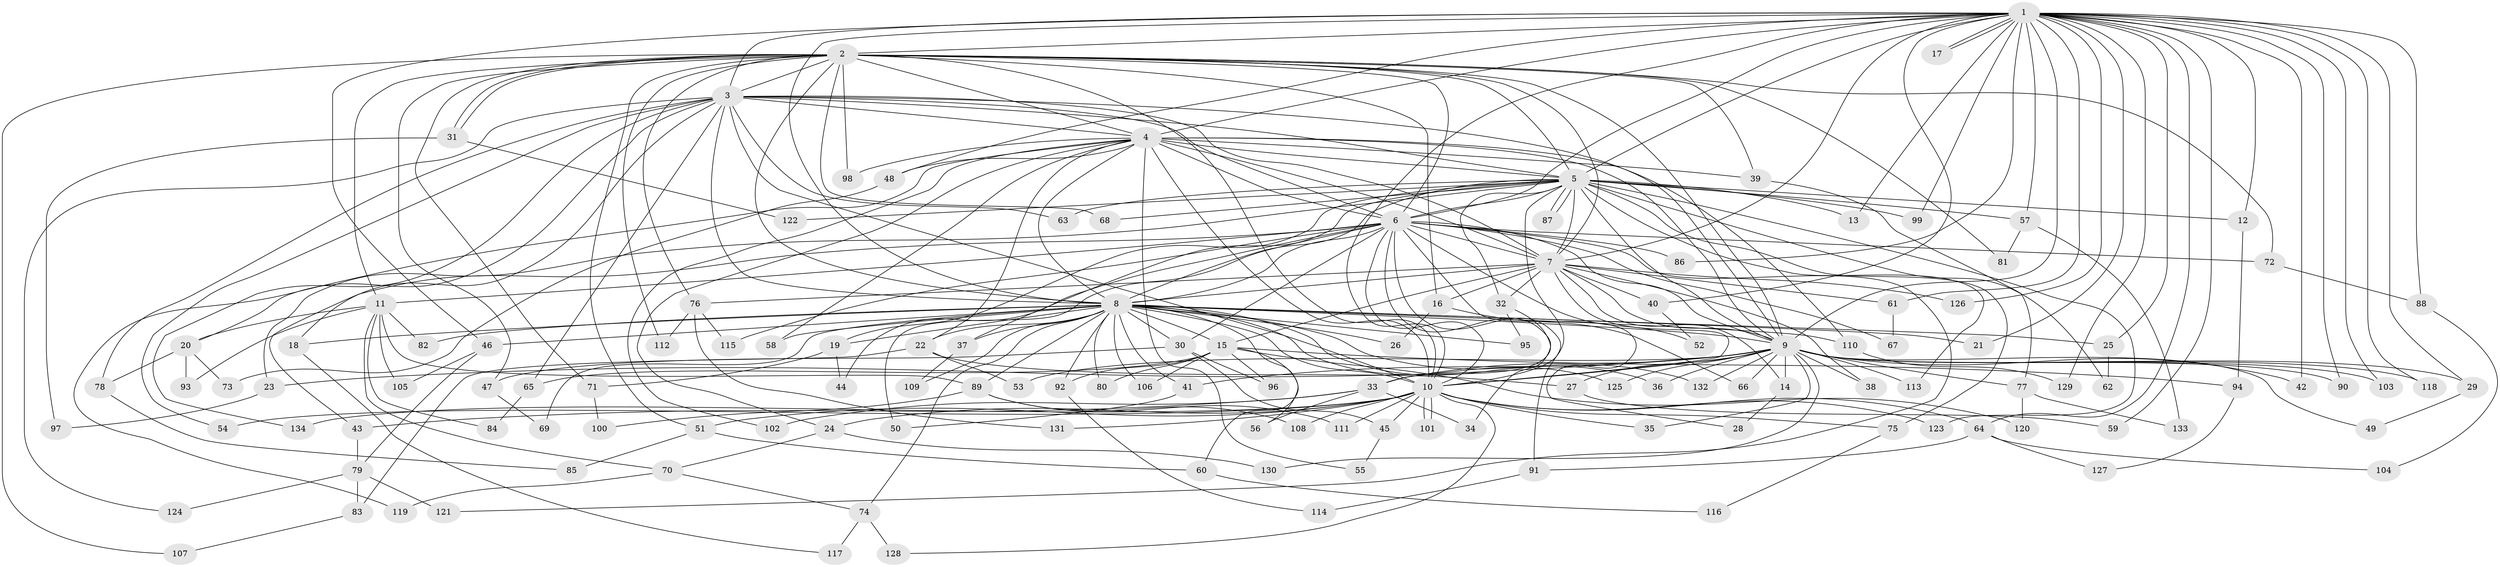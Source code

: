 // Generated by graph-tools (version 1.1) at 2025/01/03/09/25 03:01:35]
// undirected, 134 vertices, 293 edges
graph export_dot {
graph [start="1"]
  node [color=gray90,style=filled];
  1;
  2;
  3;
  4;
  5;
  6;
  7;
  8;
  9;
  10;
  11;
  12;
  13;
  14;
  15;
  16;
  17;
  18;
  19;
  20;
  21;
  22;
  23;
  24;
  25;
  26;
  27;
  28;
  29;
  30;
  31;
  32;
  33;
  34;
  35;
  36;
  37;
  38;
  39;
  40;
  41;
  42;
  43;
  44;
  45;
  46;
  47;
  48;
  49;
  50;
  51;
  52;
  53;
  54;
  55;
  56;
  57;
  58;
  59;
  60;
  61;
  62;
  63;
  64;
  65;
  66;
  67;
  68;
  69;
  70;
  71;
  72;
  73;
  74;
  75;
  76;
  77;
  78;
  79;
  80;
  81;
  82;
  83;
  84;
  85;
  86;
  87;
  88;
  89;
  90;
  91;
  92;
  93;
  94;
  95;
  96;
  97;
  98;
  99;
  100;
  101;
  102;
  103;
  104;
  105;
  106;
  107;
  108;
  109;
  110;
  111;
  112;
  113;
  114;
  115;
  116;
  117;
  118;
  119;
  120;
  121;
  122;
  123;
  124;
  125;
  126;
  127;
  128;
  129;
  130;
  131;
  132;
  133;
  134;
  1 -- 2;
  1 -- 3;
  1 -- 4;
  1 -- 5;
  1 -- 6;
  1 -- 7;
  1 -- 8;
  1 -- 9;
  1 -- 10;
  1 -- 12;
  1 -- 13;
  1 -- 17;
  1 -- 17;
  1 -- 21;
  1 -- 25;
  1 -- 29;
  1 -- 40;
  1 -- 42;
  1 -- 46;
  1 -- 48;
  1 -- 57;
  1 -- 59;
  1 -- 61;
  1 -- 64;
  1 -- 86;
  1 -- 88;
  1 -- 90;
  1 -- 99;
  1 -- 103;
  1 -- 118;
  1 -- 126;
  1 -- 129;
  2 -- 3;
  2 -- 4;
  2 -- 5;
  2 -- 6;
  2 -- 7;
  2 -- 8;
  2 -- 9;
  2 -- 10;
  2 -- 11;
  2 -- 16;
  2 -- 31;
  2 -- 31;
  2 -- 39;
  2 -- 47;
  2 -- 51;
  2 -- 68;
  2 -- 71;
  2 -- 72;
  2 -- 76;
  2 -- 81;
  2 -- 98;
  2 -- 107;
  2 -- 112;
  3 -- 4;
  3 -- 5;
  3 -- 6;
  3 -- 7;
  3 -- 8;
  3 -- 9;
  3 -- 10;
  3 -- 18;
  3 -- 20;
  3 -- 54;
  3 -- 63;
  3 -- 65;
  3 -- 78;
  3 -- 124;
  3 -- 134;
  4 -- 5;
  4 -- 6;
  4 -- 7;
  4 -- 8;
  4 -- 9;
  4 -- 10;
  4 -- 22;
  4 -- 24;
  4 -- 39;
  4 -- 48;
  4 -- 55;
  4 -- 58;
  4 -- 98;
  4 -- 102;
  4 -- 110;
  4 -- 119;
  5 -- 6;
  5 -- 7;
  5 -- 8;
  5 -- 9;
  5 -- 10;
  5 -- 12;
  5 -- 13;
  5 -- 19;
  5 -- 23;
  5 -- 32;
  5 -- 37;
  5 -- 57;
  5 -- 62;
  5 -- 63;
  5 -- 68;
  5 -- 75;
  5 -- 87;
  5 -- 87;
  5 -- 99;
  5 -- 113;
  5 -- 122;
  5 -- 123;
  6 -- 7;
  6 -- 8;
  6 -- 9;
  6 -- 10;
  6 -- 11;
  6 -- 28;
  6 -- 30;
  6 -- 34;
  6 -- 43;
  6 -- 44;
  6 -- 50;
  6 -- 52;
  6 -- 67;
  6 -- 72;
  6 -- 86;
  6 -- 91;
  6 -- 115;
  6 -- 121;
  7 -- 8;
  7 -- 9;
  7 -- 10;
  7 -- 14;
  7 -- 15;
  7 -- 16;
  7 -- 32;
  7 -- 38;
  7 -- 40;
  7 -- 61;
  7 -- 76;
  7 -- 126;
  8 -- 9;
  8 -- 10;
  8 -- 15;
  8 -- 18;
  8 -- 19;
  8 -- 21;
  8 -- 22;
  8 -- 25;
  8 -- 26;
  8 -- 30;
  8 -- 36;
  8 -- 37;
  8 -- 41;
  8 -- 46;
  8 -- 58;
  8 -- 60;
  8 -- 69;
  8 -- 74;
  8 -- 80;
  8 -- 82;
  8 -- 89;
  8 -- 92;
  8 -- 95;
  8 -- 106;
  8 -- 109;
  8 -- 110;
  8 -- 125;
  8 -- 132;
  9 -- 10;
  9 -- 14;
  9 -- 23;
  9 -- 27;
  9 -- 29;
  9 -- 33;
  9 -- 35;
  9 -- 36;
  9 -- 38;
  9 -- 41;
  9 -- 42;
  9 -- 49;
  9 -- 53;
  9 -- 66;
  9 -- 77;
  9 -- 90;
  9 -- 103;
  9 -- 113;
  9 -- 118;
  9 -- 125;
  9 -- 130;
  9 -- 132;
  10 -- 24;
  10 -- 35;
  10 -- 45;
  10 -- 51;
  10 -- 54;
  10 -- 64;
  10 -- 75;
  10 -- 101;
  10 -- 101;
  10 -- 108;
  10 -- 111;
  10 -- 123;
  10 -- 128;
  10 -- 131;
  10 -- 134;
  11 -- 20;
  11 -- 70;
  11 -- 82;
  11 -- 84;
  11 -- 89;
  11 -- 93;
  11 -- 105;
  12 -- 94;
  14 -- 28;
  15 -- 56;
  15 -- 65;
  15 -- 80;
  15 -- 92;
  15 -- 94;
  15 -- 96;
  15 -- 106;
  15 -- 120;
  16 -- 26;
  16 -- 66;
  18 -- 117;
  19 -- 44;
  19 -- 71;
  20 -- 73;
  20 -- 78;
  20 -- 93;
  22 -- 27;
  22 -- 53;
  22 -- 83;
  23 -- 97;
  24 -- 70;
  24 -- 130;
  25 -- 62;
  27 -- 59;
  29 -- 49;
  30 -- 45;
  30 -- 47;
  30 -- 96;
  31 -- 97;
  31 -- 122;
  32 -- 33;
  32 -- 95;
  33 -- 34;
  33 -- 43;
  33 -- 56;
  33 -- 102;
  37 -- 109;
  39 -- 77;
  40 -- 52;
  41 -- 50;
  43 -- 79;
  45 -- 55;
  46 -- 79;
  46 -- 105;
  47 -- 69;
  48 -- 73;
  51 -- 60;
  51 -- 85;
  57 -- 81;
  57 -- 133;
  60 -- 116;
  61 -- 67;
  64 -- 91;
  64 -- 104;
  64 -- 127;
  65 -- 84;
  70 -- 74;
  70 -- 119;
  71 -- 100;
  72 -- 88;
  74 -- 117;
  74 -- 128;
  75 -- 116;
  76 -- 112;
  76 -- 115;
  76 -- 131;
  77 -- 120;
  77 -- 133;
  78 -- 85;
  79 -- 83;
  79 -- 121;
  79 -- 124;
  83 -- 107;
  88 -- 104;
  89 -- 100;
  89 -- 108;
  89 -- 111;
  91 -- 114;
  92 -- 114;
  94 -- 127;
  110 -- 129;
}
